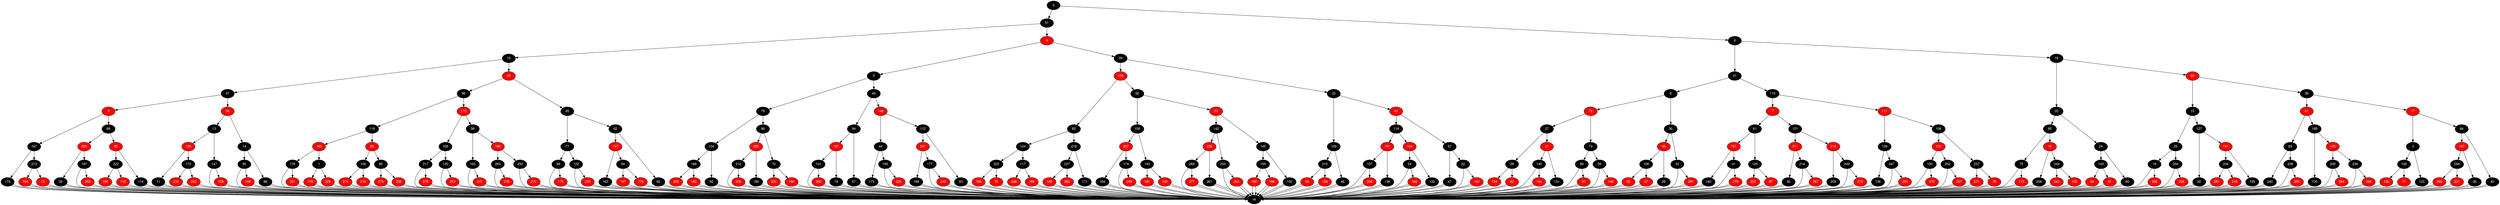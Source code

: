digraph RB_Teste {
	node [fontname="Helvetica,Arial,sans-serif" style="filled"]
	edge [fontname="Helvetica,Arial,sans-serif" color="black"]

	{
		node [fillcolor=" black" fontcolor=" white"] nil 
		node [fillcolor=" black" fontcolor=" white"] 2 
		node [fillcolor=" black" fontcolor=" white"] 51 
		node [fillcolor=" black" fontcolor=" white"] 10 
		node [fillcolor=" black" fontcolor=" white"] 37 
		node [fillcolor=" red" fontcolor=" white"] 9 
		node [fillcolor=" black" fontcolor=" white"] 167 
		node [fillcolor=" black" fontcolor=" white"] 170 
		node [fillcolor=" black" fontcolor=" white"] 213 
		node [fillcolor=" red" fontcolor=" white"] 184 
		node [fillcolor=" red" fontcolor=" white"] 12 
		node [fillcolor=" black" fontcolor=" white"] 68 
		node [fillcolor=" red" fontcolor=" white"] 220 
		node [fillcolor=" black" fontcolor=" white"] 33 
		node [fillcolor=" black" fontcolor=" white"] 187 
		node [fillcolor=" red" fontcolor=" white"] 255 
		node [fillcolor=" red" fontcolor=" white"] 55 
		node [fillcolor=" black" fontcolor=" white"] 222 
		node [fillcolor=" red" fontcolor=" white"] 185 
		node [fillcolor=" red" fontcolor=" white"] 116 
		node [fillcolor=" black" fontcolor=" white"] 114 
		node [fillcolor=" red" fontcolor=" white"] 58 
		node [fillcolor=" black" fontcolor=" white"] 13 
		node [fillcolor=" red" fontcolor=" white"] 128 
		node [fillcolor=" black" fontcolor=" white"] 11 
		node [fillcolor=" black" fontcolor=" white"] 172 
		node [fillcolor=" red" fontcolor=" white"] 230 
		node [fillcolor=" red" fontcolor=" white"] 242 
		node [fillcolor=" black" fontcolor=" white"] 147 
		node [fillcolor=" red" fontcolor=" white"] 159 
		node [fillcolor=" black" fontcolor=" white"] 14 
		node [fillcolor=" black" fontcolor=" white"] 95 
		node [fillcolor=" red" fontcolor=" white"] 149 
		node [fillcolor=" black" fontcolor=" white"] 88 
		node [fillcolor=" red" fontcolor=" white"] 35 
		node [fillcolor=" black" fontcolor=" white"] 96 
		node [fillcolor=" black" fontcolor=" white"] 119 
		node [fillcolor=" red" fontcolor=" white"] 165 
		node [fillcolor=" black" fontcolor=" white"] 176 
		node [fillcolor=" red" fontcolor=" white"] 231 
		node [fillcolor=" black" fontcolor=" white"] 1 
		node [fillcolor=" red" fontcolor=" white"] 178 
		node [fillcolor=" red" fontcolor=" white"] 229 
		node [fillcolor=" red" fontcolor=" white"] 83 
		node [fillcolor=" black" fontcolor=" white"] 100 
		node [fillcolor=" red" fontcolor=" white"] 274 
		node [fillcolor=" red" fontcolor=" white"] 216 
		node [fillcolor=" black" fontcolor=" white"] 85 
		node [fillcolor=" red" fontcolor=" white"] 273 
		node [fillcolor=" red" fontcolor=" white"] 239 
		node [fillcolor=" red" fontcolor=" white"] 110 
		node [fillcolor=" black" fontcolor=" white"] 166 
		node [fillcolor=" black" fontcolor=" white"] 217 
		node [fillcolor=" red" fontcolor=" white"] 278 
		node [fillcolor=" black" fontcolor=" white"] 120 
		node [fillcolor=" red" fontcolor=" white"] 253 
		node [fillcolor=" black" fontcolor=" white"] 98 
		node [fillcolor=" black" fontcolor=" white"] 163 
		node [fillcolor=" red" fontcolor=" white"] 245 
		node [fillcolor=" red" fontcolor=" white"] 196 
		node [fillcolor=" black" fontcolor=" white"] 265 
		node [fillcolor=" red" fontcolor=" white"] 276 
		node [fillcolor=" black" fontcolor=" white"] 250 
		node [fillcolor=" red" fontcolor=" white"] 272 
		node [fillcolor=" black" fontcolor=" white"] 45 
		node [fillcolor=" black" fontcolor=" white"] 77 
		node [fillcolor=" black" fontcolor=" white"] 99 
		node [fillcolor=" red" fontcolor=" white"] 175 
		node [fillcolor=" black" fontcolor=" white"] 122 
		node [fillcolor=" red" fontcolor=" white"] 225 
		node [fillcolor=" black" fontcolor=" white"] 62 
		node [fillcolor=" red" fontcolor=" white"] 157 
		node [fillcolor=" black" fontcolor=" white"] 162 
		node [fillcolor=" black" fontcolor=" white"] 84 
		node [fillcolor=" red" fontcolor=" white"] 197 
		node [fillcolor=" red" fontcolor=" white"] 179 
		node [fillcolor=" black" fontcolor=" white"] 65 
		node [fillcolor=" red" fontcolor=" white"] 4 
		node [fillcolor=" black" fontcolor=" white"] 5 
		node [fillcolor=" black" fontcolor=" white"] 79 
		node [fillcolor=" black" fontcolor=" white"] 104 
		node [fillcolor=" black" fontcolor=" white"] 168 
		node [fillcolor=" red" fontcolor=" white"] 232 
		node [fillcolor=" red" fontcolor=" white"] 182 
		node [fillcolor=" black" fontcolor=" white"] 50 
		node [fillcolor=" black" fontcolor=" white"] 86 
		node [fillcolor=" red" fontcolor=" white"] 202 
		node [fillcolor=" black" fontcolor=" white"] 212 
		node [fillcolor=" red" fontcolor=" white"] 235 
		node [fillcolor=" black" fontcolor=" white"] 180 
		node [fillcolor=" black" fontcolor=" white"] 70 
		node [fillcolor=" red" fontcolor=" white"] 200 
		node [fillcolor=" red" fontcolor=" white"] 195 
		node [fillcolor=" black" fontcolor=" white"] 49 
		node [fillcolor=" black" fontcolor=" white"] 94 
		node [fillcolor=" red" fontcolor=" white"] 181 
		node [fillcolor=" black" fontcolor=" white"] 101 
		node [fillcolor=" red" fontcolor=" white"] 280 
		node [fillcolor=" black" fontcolor=" white"] 74 
		node [fillcolor=" black" fontcolor=" white"] 57 
		node [fillcolor=" red" fontcolor=" white"] 148 
		node [fillcolor=" black" fontcolor=" white"] 44 
		node [fillcolor=" black" fontcolor=" white"] 173 
		node [fillcolor=" black" fontcolor=" white"] 193 
		node [fillcolor=" red" fontcolor=" white"] 224 
		node [fillcolor=" black" fontcolor=" white"] 112 
		node [fillcolor=" red" fontcolor=" white"] 241 
		node [fillcolor=" black" fontcolor=" white"] 199 
		node [fillcolor=" black" fontcolor=" white"] 177 
		node [fillcolor=" red" fontcolor=" white"] 248 
		node [fillcolor=" black" fontcolor=" white"] 63 
		node [fillcolor=" black" fontcolor=" white"] 39 
		node [fillcolor=" red" fontcolor=" white"] 105 
		node [fillcolor=" black" fontcolor=" white"] 82 
		node [fillcolor=" black" fontcolor=" white"] 124 
		node [fillcolor=" black" fontcolor=" white"] 223 
		node [fillcolor=" red" fontcolor=" white"] 198 
		node [fillcolor=" red" fontcolor=" white"] 76 
		node [fillcolor=" black" fontcolor=" white"] 117 
		node [fillcolor=" red" fontcolor=" white"] 246 
		node [fillcolor=" red" fontcolor=" white"] 169 
		node [fillcolor=" black" fontcolor=" white"] 218 
		node [fillcolor=" black" fontcolor=" white"] 227 
		node [fillcolor=" red" fontcolor=" white"] 188 
		node [fillcolor=" red" fontcolor=" white"] 262 
		node [fillcolor=" black" fontcolor=" white"] 171 
		node [fillcolor=" black" fontcolor=" white"] 92 
		node [fillcolor=" black" fontcolor=" white"] 158 
		node [fillcolor=" red" fontcolor=" white"] 207 
		node [fillcolor=" black" fontcolor=" white"] 164 
		node [fillcolor=" black" fontcolor=" white"] 174 
		node [fillcolor=" red" fontcolor=" white"] 259 
		node [fillcolor=" black" fontcolor=" white"] 153 
		node [fillcolor=" red" fontcolor=" white"] 161 
		node [fillcolor=" red" fontcolor=" white"] 160 
		node [fillcolor=" red" fontcolor=" white"] 53 
		node [fillcolor=" black" fontcolor=" white"] 142 
		node [fillcolor=" red" fontcolor=" white"] 226 
		node [fillcolor=" black" fontcolor=" white"] 269 
		node [fillcolor=" red" fontcolor=" white"] 277 
		node [fillcolor=" black" fontcolor=" white"] 261 
		node [fillcolor=" black" fontcolor=" white"] 203 
		node [fillcolor=" red" fontcolor=" white"] 263 
		node [fillcolor=" black" fontcolor=" white"] 145 
		node [fillcolor=" black" fontcolor=" white"] 155 
		node [fillcolor=" red" fontcolor=" white"] 190 
		node [fillcolor=" red" fontcolor=" white"] 186 
		node [fillcolor=" black" fontcolor=" white"] 152 
		node [fillcolor=" black" fontcolor=" white"] 23 
		node [fillcolor=" black" fontcolor=" white"] 109 
		node [fillcolor=" black" fontcolor=" white"] 215 
		node [fillcolor=" red" fontcolor=" white"] 93 
		node [fillcolor=" red" fontcolor=" white"] 126 
		node [fillcolor=" black" fontcolor=" white"] 46 
		node [fillcolor=" red" fontcolor=" white"] 43 
		node [fillcolor=" black" fontcolor=" white"] 118 
		node [fillcolor=" red" fontcolor=" white"] 191 
		node [fillcolor=" black" fontcolor=" white"] 107 
		node [fillcolor=" red" fontcolor=" white"] 208 
		node [fillcolor=" black" fontcolor=" white"] 138 
		node [fillcolor=" red" fontcolor=" white"] 144 
		node [fillcolor=" black" fontcolor=" white"] 34 
		node [fillcolor=" red" fontcolor=" white"] 194 
		node [fillcolor=" black" fontcolor=" white"] 132 
		node [fillcolor=" black" fontcolor=" white"] 97 
		node [fillcolor=" black" fontcolor=" white"] 47 
		node [fillcolor=" black" fontcolor=" white"] 22 
		node [fillcolor=" red" fontcolor=" white"] 140 
		node [fillcolor=" black" fontcolor=" white"] 6 
		node [fillcolor=" black" fontcolor=" white"] 31 
		node [fillcolor=" black" fontcolor=" white"] 8 
		node [fillcolor=" red" fontcolor=" white"] 72 
		node [fillcolor=" black" fontcolor=" white"] 27 
		node [fillcolor=" black" fontcolor=" white"] 28 
		node [fillcolor=" red" fontcolor=" white"] 134 
		node [fillcolor=" red" fontcolor=" white"] 42 
		node [fillcolor=" red" fontcolor=" white"] 21 
		node [fillcolor=" black" fontcolor=" white"] 135 
		node [fillcolor=" red" fontcolor=" white"] 154 
		node [fillcolor=" black" fontcolor=" white"] 131 
		node [fillcolor=" black" fontcolor=" white"] 73 
		node [fillcolor=" black" fontcolor=" white"] 89 
		node [fillcolor=" red" fontcolor=" white"] 90 
		node [fillcolor=" black" fontcolor=" white"] 59 
		node [fillcolor=" red" fontcolor=" white"] 146 
		node [fillcolor=" black" fontcolor=" white"] 36 
		node [fillcolor=" red" fontcolor=" white"] 48 
		node [fillcolor=" black" fontcolor=" white"] 108 
		node [fillcolor=" red" fontcolor=" white"] 52 
		node [fillcolor=" red" fontcolor=" white"] 67 
		node [fillcolor=" black" fontcolor=" white"] 29 
		node [fillcolor=" black" fontcolor=" white"] 32 
		node [fillcolor=" red" fontcolor=" white"] 201 
		node [fillcolor=" black" fontcolor=" white"] 115 
		node [fillcolor=" red" fontcolor=" white"] 7 
		node [fillcolor=" black" fontcolor=" white"] 61 
		node [fillcolor=" red" fontcolor=" white"] 151 
		node [fillcolor=" black" fontcolor=" white"] 183 
		node [fillcolor=" black" fontcolor=" white"] 41 
		node [fillcolor=" red" fontcolor=" white"] 279 
		node [fillcolor=" black" fontcolor=" white"] 125 
		node [fillcolor=" red" fontcolor=" white"] 233 
		node [fillcolor=" red" fontcolor=" white"] 87 
		node [fillcolor=" black" fontcolor=" white"] 121 
		node [fillcolor=" red" fontcolor=" white"] 211 
		node [fillcolor=" black" fontcolor=" white"] 56 
		node [fillcolor=" black" fontcolor=" white"] 214 
		node [fillcolor=" red" fontcolor=" white"] 267 
		node [fillcolor=" red" fontcolor=" white"] 210 
		node [fillcolor=" black" fontcolor=" white"] 209 
		node [fillcolor=" black" fontcolor=" white"] 249 
		node [fillcolor=" red" fontcolor=" white"] 275 
		node [fillcolor=" red" fontcolor=" white"] 111 
		node [fillcolor=" black" fontcolor=" white"] 139 
		node [fillcolor=" black" fontcolor=" white"] 136 
		node [fillcolor=" black" fontcolor=" white"] 247 
		node [fillcolor=" red" fontcolor=" white"] 254 
		node [fillcolor=" black" fontcolor=" white"] 106 
		node [fillcolor=" red" fontcolor=" white"] 133 
		node [fillcolor=" black" fontcolor=" white"] 150 
		node [fillcolor=" red" fontcolor=" white"] 270 
		node [fillcolor=" black" fontcolor=" white"] 252 
		node [fillcolor=" red" fontcolor=" white"] 257 
		node [fillcolor=" black" fontcolor=" white"] 237 
		node [fillcolor=" red" fontcolor=" white"] 271 
		node [fillcolor=" red" fontcolor=" white"] 78 
		node [fillcolor=" black" fontcolor=" white"] 18 
		node [fillcolor=" black" fontcolor=" white"] 20 
		node [fillcolor=" black" fontcolor=" white"] 80 
		node [fillcolor=" black" fontcolor=" white"] 75 
		node [fillcolor=" red" fontcolor=" white"] 113 
		node [fillcolor=" red" fontcolor=" white"] 16 
		node [fillcolor=" black" fontcolor=" white"] 206 
		node [fillcolor=" black" fontcolor=" white"] 244 
		node [fillcolor=" red" fontcolor=" white"] 243 
		node [fillcolor=" red" fontcolor=" white"] 102 
		node [fillcolor=" black" fontcolor=" white"] 24 
		node [fillcolor=" black" fontcolor=" white"] 143 
		node [fillcolor=" red" fontcolor=" white"] 54 
		node [fillcolor=" red" fontcolor=" white"] 91 
		node [fillcolor=" black" fontcolor=" white"] 60 
		node [fillcolor=" red" fontcolor=" white"] 66 
		node [fillcolor=" black" fontcolor=" white"] 15 
		node [fillcolor=" black" fontcolor=" white"] 25 
		node [fillcolor=" black" fontcolor=" white"] 19 
		node [fillcolor=" red" fontcolor=" white"] 258 
		node [fillcolor=" black" fontcolor=" white"] 204 
		node [fillcolor=" red" fontcolor=" white"] 228 
		node [fillcolor=" black" fontcolor=" white"] 127 
		node [fillcolor=" black" fontcolor=" white"] 30 
		node [fillcolor=" red" fontcolor=" white"] 141 
		node [fillcolor=" black" fontcolor=" white"] 234 
		node [fillcolor=" red" fontcolor=" white"] 251 
		node [fillcolor=" red" fontcolor=" white"] 219 
		node [fillcolor=" black" fontcolor=" white"] 129 
		node [fillcolor=" black" fontcolor=" white"] 38 
		node [fillcolor=" red" fontcolor=" white"] 81 
		node [fillcolor=" black" fontcolor=" white"] 69 
		node [fillcolor=" black" fontcolor=" white"] 240 
		node [fillcolor=" black" fontcolor=" white"] 238 
		node [fillcolor=" red" fontcolor=" white"] 256 
		node [fillcolor=" black" fontcolor=" white"] 189 
		node [fillcolor=" black" fontcolor=" white"] 130 
		node [fillcolor=" red" fontcolor=" white"] 103 
		node [fillcolor=" black" fontcolor=" white"] 205 
		node [fillcolor=" red" fontcolor=" white"] 264 
		node [fillcolor=" black" fontcolor=" white"] 236 
		node [fillcolor=" red" fontcolor=" white"] 268 
		node [fillcolor=" red" fontcolor=" white"] 17 
		node [fillcolor=" black" fontcolor=" white"] 3 
		node [fillcolor=" black" fontcolor=" white"] 192 
		node [fillcolor=" red" fontcolor=" white"] 156 
		node [fillcolor=" red" fontcolor=" white"] 71 
		node [fillcolor=" black" fontcolor=" white"] 123 
		node [fillcolor=" black" fontcolor=" white"] 64 
		node [fillcolor=" red" fontcolor=" white"] 137 
		node [fillcolor=" black" fontcolor=" white"] 266 
		node [fillcolor=" red" fontcolor=" white"] 260 
		node [fillcolor=" red" fontcolor=" white"] 221 
		node [fillcolor=" black" fontcolor=" white"] 26 
		node [fillcolor=" black" fontcolor=" white"] 40 
	}

	2 -> 51 
	2 -> 6 
	51 -> 10 
	51 -> 4 
	10 -> 37 
	10 -> 35 
	37 -> 9 
	37 -> 58 
	9 -> 167 
	9 -> 68 
	167 -> 170 
	167 -> 213 
	170 -> nil 
	170 -> nil 
	213 -> 184 
	213 -> 12 
	184 -> nil 
	184 -> nil 
	12 -> nil 
	12 -> nil 
	68 -> 220 
	68 -> 55 
	220 -> 33 
	220 -> 187 
	33 -> nil 
	33 -> nil 
	187 -> 255 
	187 -> nil 
	255 -> nil 
	255 -> nil 
	55 -> 222 
	55 -> 114 
	222 -> 185 
	222 -> 116 
	185 -> nil 
	185 -> nil 
	116 -> nil 
	116 -> nil 
	114 -> nil 
	114 -> nil 
	58 -> 13 
	58 -> 14 
	13 -> 128 
	13 -> 147 
	128 -> 11 
	128 -> 172 
	11 -> nil 
	11 -> nil 
	172 -> 230 
	172 -> 242 
	230 -> nil 
	230 -> nil 
	242 -> nil 
	242 -> nil 
	147 -> 159 
	147 -> nil 
	159 -> nil 
	159 -> nil 
	14 -> 95 
	14 -> 88 
	95 -> 149 
	95 -> nil 
	149 -> nil 
	149 -> nil 
	88 -> nil 
	88 -> nil 
	35 -> 96 
	35 -> 45 
	96 -> 119 
	96 -> 110 
	119 -> 165 
	119 -> 83 
	165 -> 176 
	165 -> 1 
	176 -> 231 
	176 -> nil 
	231 -> nil 
	231 -> nil 
	1 -> 178 
	1 -> 229 
	178 -> nil 
	178 -> nil 
	229 -> nil 
	229 -> nil 
	83 -> 100 
	83 -> 85 
	100 -> 274 
	100 -> 216 
	274 -> nil 
	274 -> nil 
	216 -> nil 
	216 -> nil 
	85 -> 273 
	85 -> 239 
	273 -> nil 
	273 -> nil 
	239 -> nil 
	239 -> nil 
	110 -> 166 
	110 -> 98 
	166 -> 217 
	166 -> 120 
	217 -> 278 
	217 -> nil 
	278 -> nil 
	278 -> nil 
	120 -> 253 
	120 -> nil 
	253 -> nil 
	253 -> nil 
	98 -> 163 
	98 -> 196 
	163 -> 245 
	163 -> nil 
	245 -> nil 
	245 -> nil 
	196 -> 265 
	196 -> 250 
	265 -> 276 
	265 -> nil 
	276 -> nil 
	276 -> nil 
	250 -> 272 
	250 -> nil 
	272 -> nil 
	272 -> nil 
	45 -> 77 
	45 -> 62 
	77 -> 99 
	77 -> 122 
	99 -> 175 
	99 -> nil 
	175 -> nil 
	175 -> nil 
	122 -> 225 
	122 -> nil 
	225 -> nil 
	225 -> nil 
	62 -> 157 
	62 -> 65 
	157 -> 162 
	157 -> 84 
	162 -> nil 
	162 -> nil 
	84 -> 197 
	84 -> 179 
	197 -> nil 
	197 -> nil 
	179 -> nil 
	179 -> nil 
	65 -> nil 
	65 -> nil 
	4 -> 5 
	4 -> 39 
	5 -> 79 
	5 -> 49 
	79 -> 104 
	79 -> 86 
	104 -> 168 
	104 -> 50 
	168 -> 232 
	168 -> 182 
	232 -> nil 
	232 -> nil 
	182 -> nil 
	182 -> nil 
	50 -> nil 
	50 -> nil 
	86 -> 202 
	86 -> 70 
	202 -> 212 
	202 -> 180 
	212 -> 235 
	212 -> nil 
	235 -> nil 
	235 -> nil 
	180 -> nil 
	180 -> nil 
	70 -> 200 
	70 -> 195 
	200 -> nil 
	200 -> nil 
	195 -> nil 
	195 -> nil 
	49 -> 94 
	49 -> 148 
	94 -> 181 
	94 -> 57 
	181 -> 101 
	181 -> 74 
	101 -> 280 
	101 -> nil 
	280 -> nil 
	280 -> nil 
	74 -> nil 
	74 -> nil 
	57 -> nil 
	57 -> nil 
	148 -> 44 
	148 -> 112 
	44 -> 173 
	44 -> 193 
	173 -> nil 
	173 -> nil 
	193 -> 224 
	193 -> nil 
	224 -> nil 
	224 -> nil 
	112 -> 241 
	112 -> 63 
	241 -> 199 
	241 -> 177 
	199 -> nil 
	199 -> nil 
	177 -> 248 
	177 -> nil 
	248 -> nil 
	248 -> nil 
	63 -> nil 
	63 -> nil 
	39 -> 105 
	39 -> 23 
	105 -> 82 
	105 -> 92 
	82 -> 124 
	82 -> 218 
	124 -> 223 
	124 -> 117 
	223 -> 198 
	223 -> 76 
	198 -> nil 
	198 -> nil 
	76 -> nil 
	76 -> nil 
	117 -> 246 
	117 -> 169 
	246 -> nil 
	246 -> nil 
	169 -> nil 
	169 -> nil 
	218 -> 227 
	218 -> 171 
	227 -> 188 
	227 -> 262 
	188 -> nil 
	188 -> nil 
	262 -> nil 
	262 -> nil 
	171 -> nil 
	171 -> nil 
	92 -> 158 
	92 -> 53 
	158 -> 207 
	158 -> 153 
	207 -> 164 
	207 -> 174 
	164 -> nil 
	164 -> nil 
	174 -> 259 
	174 -> nil 
	259 -> nil 
	259 -> nil 
	153 -> 161 
	153 -> 160 
	161 -> nil 
	161 -> nil 
	160 -> nil 
	160 -> nil 
	53 -> 142 
	53 -> 145 
	142 -> 226 
	142 -> 203 
	226 -> 269 
	226 -> 261 
	269 -> 277 
	269 -> nil 
	277 -> nil 
	277 -> nil 
	261 -> nil 
	261 -> nil 
	203 -> 263 
	203 -> nil 
	263 -> nil 
	263 -> nil 
	145 -> 155 
	145 -> 152 
	155 -> 190 
	155 -> 186 
	190 -> nil 
	190 -> nil 
	186 -> nil 
	186 -> nil 
	152 -> nil 
	152 -> nil 
	23 -> 109 
	23 -> 43 
	109 -> 215 
	109 -> 46 
	215 -> 93 
	215 -> 126 
	93 -> nil 
	93 -> nil 
	126 -> nil 
	126 -> nil 
	46 -> nil 
	46 -> nil 
	43 -> 118 
	43 -> 97 
	118 -> 191 
	118 -> 144 
	191 -> 107 
	191 -> 138 
	107 -> 208 
	107 -> nil 
	208 -> nil 
	208 -> nil 
	138 -> nil 
	138 -> nil 
	144 -> 34 
	144 -> 132 
	34 -> 194 
	34 -> nil 
	194 -> nil 
	194 -> nil 
	132 -> nil 
	132 -> nil 
	97 -> 47 
	97 -> 22 
	47 -> nil 
	47 -> nil 
	22 -> 140 
	22 -> nil 
	140 -> nil 
	140 -> nil 
	6 -> 31 
	6 -> 18 
	31 -> 8 
	31 -> 115 
	8 -> 72 
	8 -> 36 
	72 -> 27 
	72 -> 73 
	27 -> 28 
	27 -> 21 
	28 -> 134 
	28 -> 42 
	134 -> nil 
	134 -> nil 
	42 -> nil 
	42 -> nil 
	21 -> 135 
	21 -> 131 
	135 -> 154 
	135 -> nil 
	154 -> nil 
	154 -> nil 
	131 -> nil 
	131 -> nil 
	73 -> 89 
	73 -> 59 
	89 -> 90 
	89 -> nil 
	90 -> nil 
	90 -> nil 
	59 -> 146 
	59 -> nil 
	146 -> nil 
	146 -> nil 
	36 -> 48 
	36 -> 32 
	48 -> 108 
	48 -> 29 
	108 -> 52 
	108 -> 67 
	52 -> nil 
	52 -> nil 
	67 -> nil 
	67 -> nil 
	29 -> nil 
	29 -> nil 
	32 -> 201 
	32 -> nil 
	201 -> nil 
	201 -> nil 
	115 -> 7 
	115 -> 111 
	7 -> 61 
	7 -> 121 
	61 -> 151 
	61 -> 125 
	151 -> 183 
	151 -> 41 
	183 -> nil 
	183 -> nil 
	41 -> 279 
	41 -> nil 
	279 -> nil 
	279 -> nil 
	125 -> 233 
	125 -> 87 
	233 -> nil 
	233 -> nil 
	87 -> nil 
	87 -> nil 
	121 -> 211 
	121 -> 210 
	211 -> 56 
	211 -> 214 
	56 -> nil 
	56 -> nil 
	214 -> 267 
	214 -> nil 
	267 -> nil 
	267 -> nil 
	210 -> 209 
	210 -> 249 
	209 -> nil 
	209 -> nil 
	249 -> 275 
	249 -> nil 
	275 -> nil 
	275 -> nil 
	111 -> 139 
	111 -> 106 
	139 -> 136 
	139 -> 247 
	136 -> nil 
	136 -> nil 
	247 -> 254 
	247 -> nil 
	254 -> nil 
	254 -> nil 
	106 -> 133 
	106 -> 237 
	133 -> 150 
	133 -> 252 
	150 -> 270 
	150 -> nil 
	270 -> nil 
	270 -> nil 
	252 -> 257 
	252 -> nil 
	257 -> nil 
	257 -> nil 
	237 -> 271 
	237 -> 78 
	271 -> nil 
	271 -> nil 
	78 -> nil 
	78 -> nil 
	18 -> 20 
	18 -> 66 
	20 -> 80 
	20 -> 24 
	80 -> 75 
	80 -> 16 
	75 -> 113 
	75 -> nil 
	113 -> nil 
	113 -> nil 
	16 -> 206 
	16 -> 244 
	206 -> nil 
	206 -> nil 
	244 -> 243 
	244 -> 102 
	243 -> nil 
	243 -> nil 
	102 -> nil 
	102 -> nil 
	24 -> 143 
	24 -> 60 
	143 -> 54 
	143 -> 91 
	54 -> nil 
	54 -> nil 
	91 -> nil 
	91 -> nil 
	60 -> nil 
	60 -> nil 
	66 -> 15 
	66 -> 38 
	15 -> 25 
	15 -> 127 
	25 -> 19 
	25 -> 204 
	19 -> 258 
	19 -> nil 
	258 -> nil 
	258 -> nil 
	204 -> 228 
	204 -> nil 
	228 -> nil 
	228 -> nil 
	127 -> 30 
	127 -> 141 
	30 -> nil 
	30 -> nil 
	141 -> 234 
	141 -> 129 
	234 -> 251 
	234 -> 219 
	251 -> nil 
	251 -> nil 
	219 -> nil 
	219 -> nil 
	129 -> nil 
	129 -> nil 
	38 -> 81 
	38 -> 17 
	81 -> 69 
	81 -> 189 
	69 -> 240 
	69 -> 238 
	240 -> nil 
	240 -> nil 
	238 -> 256 
	238 -> nil 
	256 -> nil 
	256 -> nil 
	189 -> 130 
	189 -> 103 
	130 -> nil 
	130 -> nil 
	103 -> 205 
	103 -> 236 
	205 -> 264 
	205 -> nil 
	264 -> nil 
	264 -> nil 
	236 -> 268 
	236 -> nil 
	268 -> nil 
	268 -> nil 
	17 -> 3 
	17 -> 64 
	3 -> 192 
	3 -> 123 
	192 -> 156 
	192 -> 71 
	156 -> nil 
	156 -> nil 
	71 -> nil 
	71 -> nil 
	123 -> nil 
	123 -> nil 
	64 -> 137 
	64 -> 40 
	137 -> 266 
	137 -> 26 
	266 -> 260 
	266 -> 221 
	260 -> nil 
	260 -> nil 
	221 -> nil 
	221 -> nil 
	26 -> nil 
	26 -> nil 
	40 -> nil 
	40 -> nil 
}
